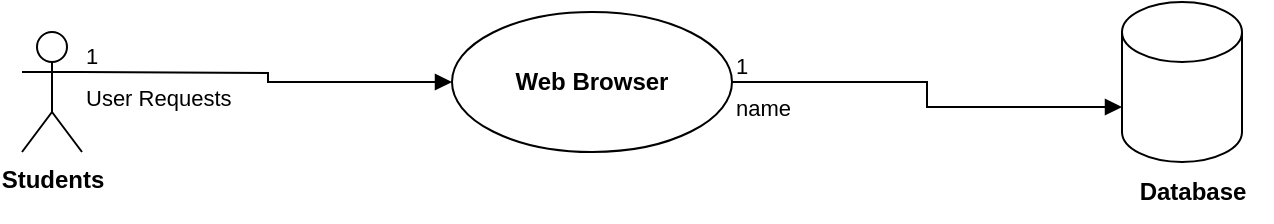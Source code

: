 <mxfile version="26.2.14">
  <diagram name="Page-1" id="OflcWy_7UG4nExT_85gr">
    <mxGraphModel dx="1025" dy="464" grid="1" gridSize="10" guides="1" tooltips="1" connect="1" arrows="1" fold="1" page="1" pageScale="1" pageWidth="850" pageHeight="1100" math="0" shadow="0">
      <root>
        <mxCell id="0" />
        <mxCell id="1" parent="0" />
        <mxCell id="EUNmY-h1S2OqMyLc_rIC-1" value="&lt;b&gt;Students&lt;/b&gt;" style="shape=umlActor;verticalLabelPosition=bottom;verticalAlign=top;html=1;" vertex="1" parent="1">
          <mxGeometry x="140" y="150" width="30" height="60" as="geometry" />
        </mxCell>
        <mxCell id="EUNmY-h1S2OqMyLc_rIC-2" value="&lt;b&gt;Web Browser&lt;/b&gt;" style="ellipse;whiteSpace=wrap;html=1;fillColor=light-dark(#FFFFFF,#330000);" vertex="1" parent="1">
          <mxGeometry x="355" y="140" width="140" height="70" as="geometry" />
        </mxCell>
        <mxCell id="EUNmY-h1S2OqMyLc_rIC-3" value="" style="shape=cylinder3;whiteSpace=wrap;html=1;boundedLbl=1;backgroundOutline=1;size=15;fillColor=light-dark(#FFFFFF,#FFFFFF);strokeColor=light-dark(#000000,#CC0000);" vertex="1" parent="1">
          <mxGeometry x="690" y="135" width="60" height="80" as="geometry" />
        </mxCell>
        <mxCell id="EUNmY-h1S2OqMyLc_rIC-4" value="&lt;b&gt;Database&lt;/b&gt;" style="text;html=1;align=center;verticalAlign=middle;resizable=0;points=[];autosize=1;strokeColor=none;fillColor=none;" vertex="1" parent="1">
          <mxGeometry x="685" y="215" width="80" height="30" as="geometry" />
        </mxCell>
        <mxCell id="EUNmY-h1S2OqMyLc_rIC-8" value="User Requests" style="endArrow=block;endFill=1;html=1;edgeStyle=orthogonalEdgeStyle;align=left;verticalAlign=top;rounded=0;entryX=0;entryY=0.5;entryDx=0;entryDy=0;" edge="1" parent="1" target="EUNmY-h1S2OqMyLc_rIC-2">
          <mxGeometry x="-1" relative="1" as="geometry">
            <mxPoint x="170" y="170" as="sourcePoint" />
            <mxPoint x="330" y="170" as="targetPoint" />
          </mxGeometry>
        </mxCell>
        <mxCell id="EUNmY-h1S2OqMyLc_rIC-9" value="1" style="edgeLabel;resizable=0;html=1;align=left;verticalAlign=bottom;" connectable="0" vertex="1" parent="EUNmY-h1S2OqMyLc_rIC-8">
          <mxGeometry x="-1" relative="1" as="geometry" />
        </mxCell>
        <mxCell id="EUNmY-h1S2OqMyLc_rIC-12" value="name" style="endArrow=block;endFill=1;html=1;edgeStyle=orthogonalEdgeStyle;align=left;verticalAlign=top;rounded=0;exitX=1;exitY=0.5;exitDx=0;exitDy=0;entryX=0;entryY=0;entryDx=0;entryDy=52.5;entryPerimeter=0;" edge="1" parent="1" source="EUNmY-h1S2OqMyLc_rIC-2" target="EUNmY-h1S2OqMyLc_rIC-3">
          <mxGeometry x="-1" relative="1" as="geometry">
            <mxPoint x="500" y="170" as="sourcePoint" />
            <mxPoint x="660" y="170" as="targetPoint" />
          </mxGeometry>
        </mxCell>
        <mxCell id="EUNmY-h1S2OqMyLc_rIC-13" value="1" style="edgeLabel;resizable=0;html=1;align=left;verticalAlign=bottom;" connectable="0" vertex="1" parent="EUNmY-h1S2OqMyLc_rIC-12">
          <mxGeometry x="-1" relative="1" as="geometry" />
        </mxCell>
      </root>
    </mxGraphModel>
  </diagram>
</mxfile>
